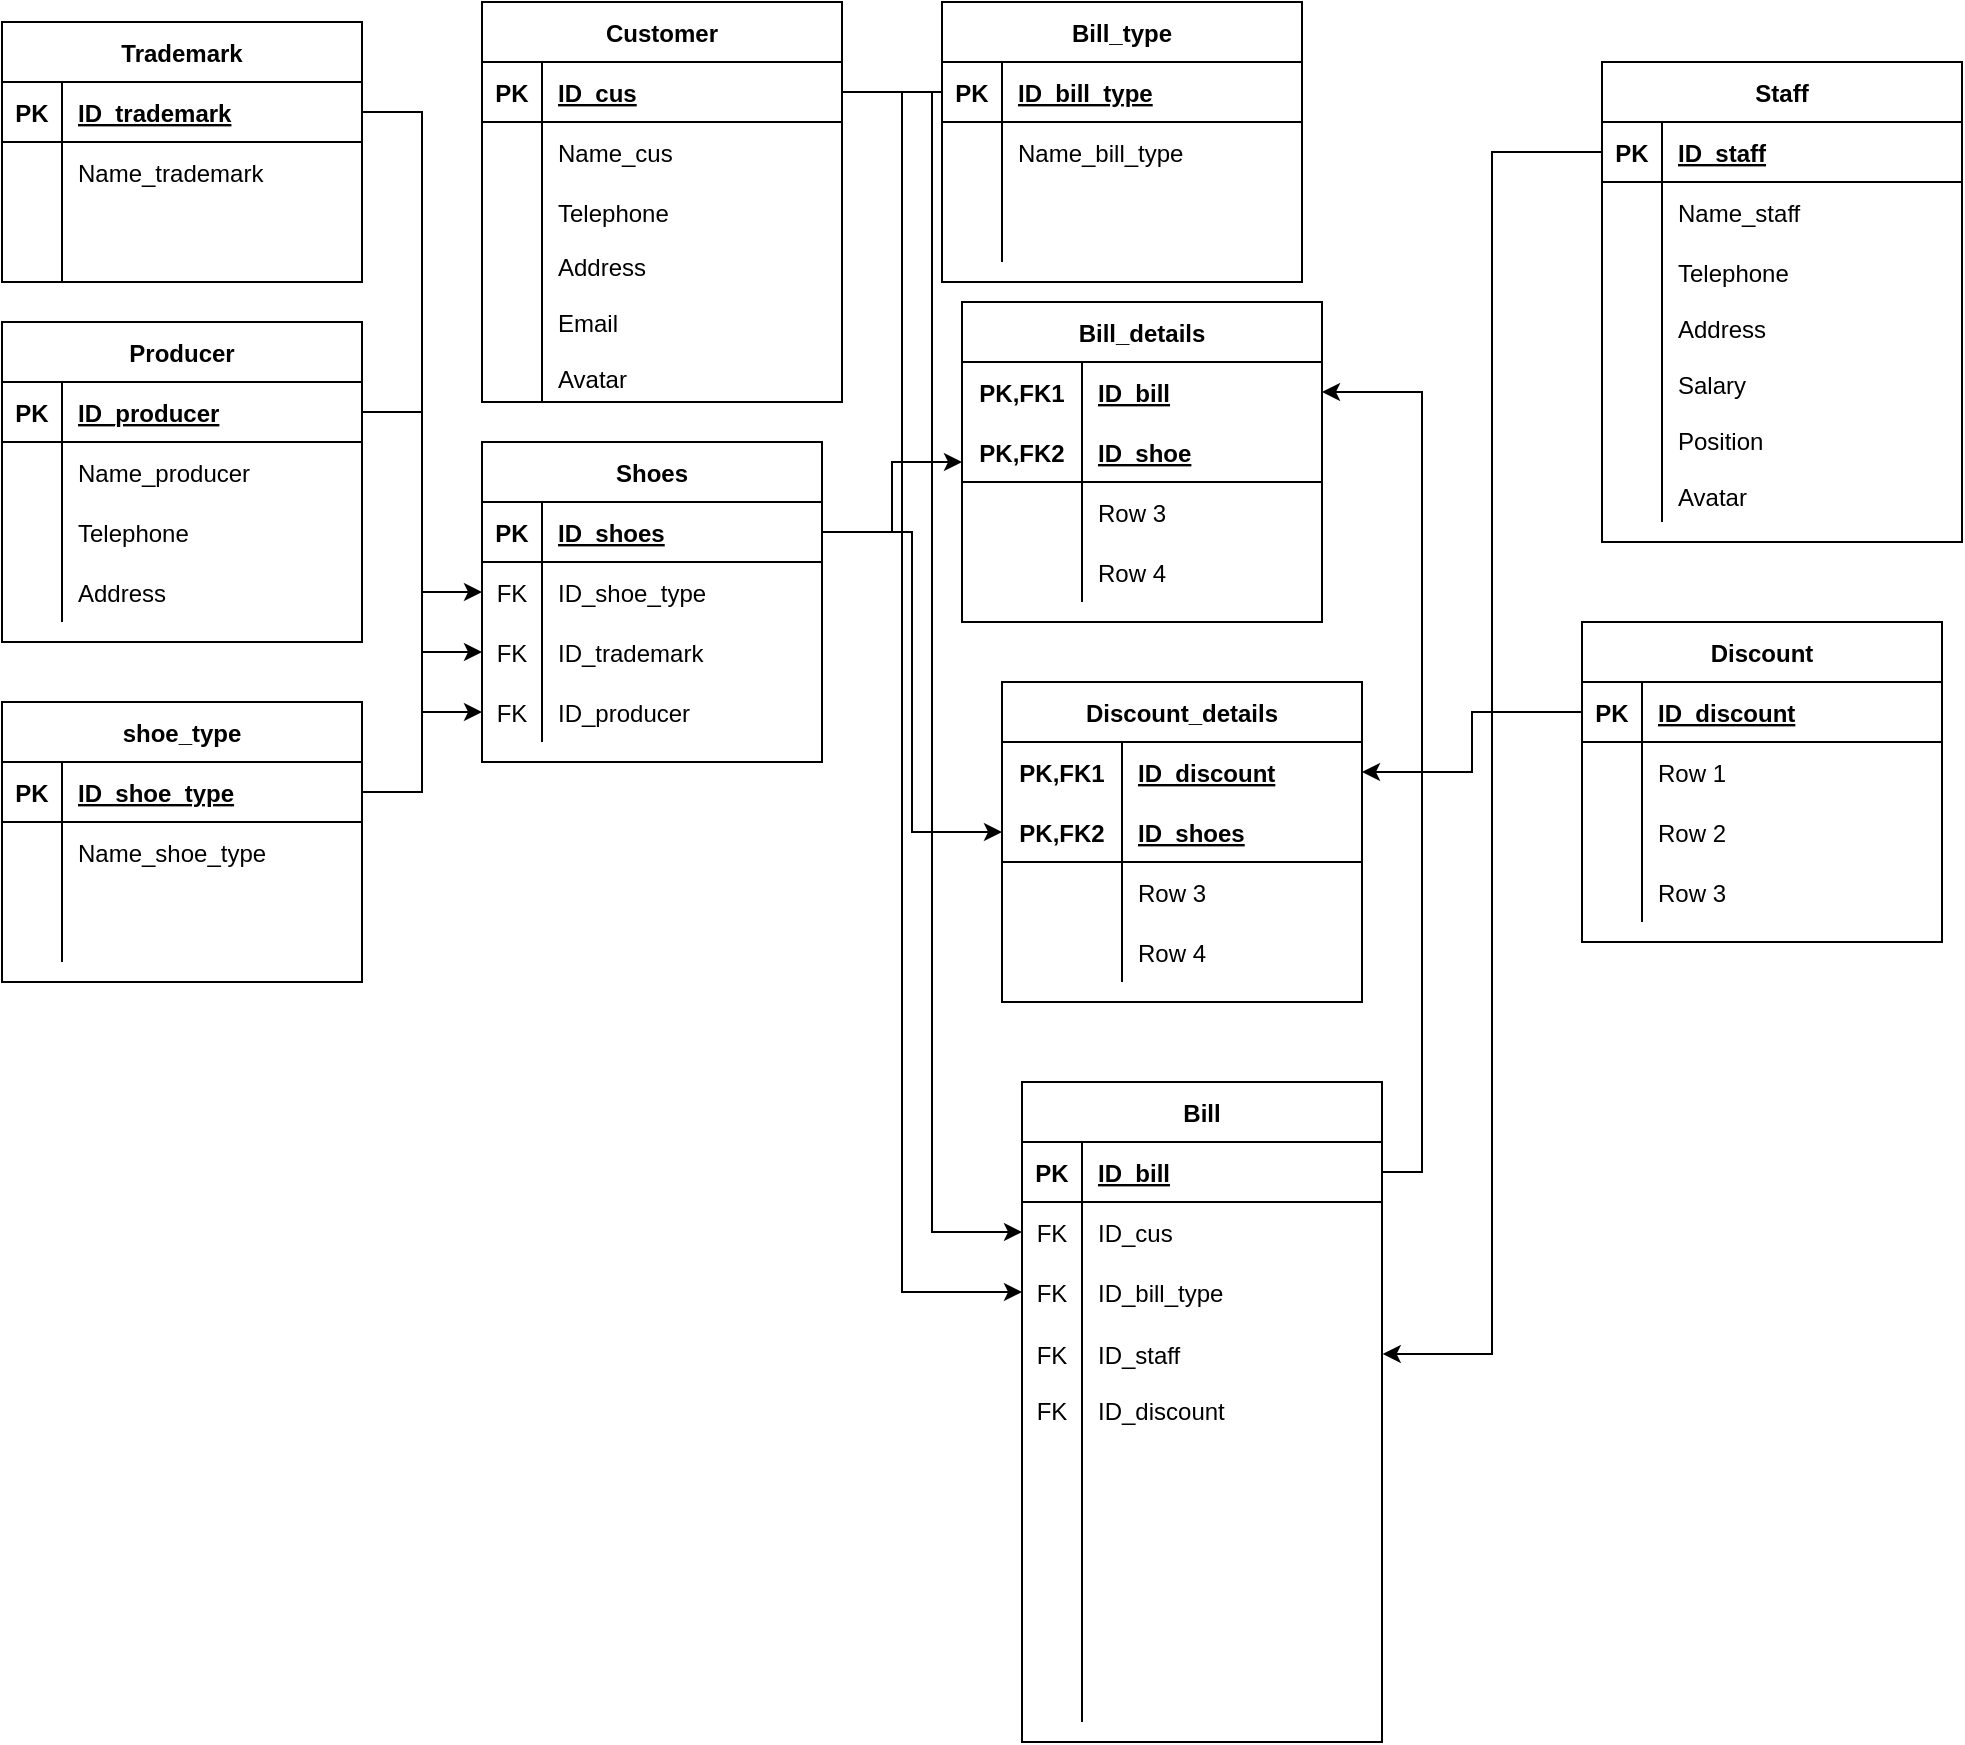 <mxfile version="13.7.8" type="github">
  <diagram id="C5RBs43oDa-KdzZeNtuy" name="Page-1">
    <mxGraphModel dx="1038" dy="580" grid="1" gridSize="10" guides="1" tooltips="1" connect="1" arrows="1" fold="1" page="1" pageScale="1" pageWidth="827" pageHeight="1169" math="0" shadow="0">
      <root>
        <mxCell id="WIyWlLk6GJQsqaUBKTNV-0" />
        <mxCell id="WIyWlLk6GJQsqaUBKTNV-1" parent="WIyWlLk6GJQsqaUBKTNV-0" />
        <mxCell id="IQF_7c97XlT5vlw0cM8C-0" style="edgeStyle=orthogonalEdgeStyle;rounded=0;orthogonalLoop=1;jettySize=auto;html=1;exitX=1;exitY=0.5;exitDx=0;exitDy=0;entryX=0;entryY=0.5;entryDx=0;entryDy=0;" parent="WIyWlLk6GJQsqaUBKTNV-1" source="BKU_x4_mn_FAsDTFzDLP-1" target="BKU_x4_mn_FAsDTFzDLP-23" edge="1">
          <mxGeometry relative="1" as="geometry" />
        </mxCell>
        <mxCell id="IQF_7c97XlT5vlw0cM8C-1" style="edgeStyle=orthogonalEdgeStyle;rounded=0;orthogonalLoop=1;jettySize=auto;html=1;exitX=1;exitY=0.5;exitDx=0;exitDy=0;entryX=0;entryY=0.5;entryDx=0;entryDy=0;" parent="WIyWlLk6GJQsqaUBKTNV-1" source="BKU_x4_mn_FAsDTFzDLP-66" target="BKU_x4_mn_FAsDTFzDLP-20" edge="1">
          <mxGeometry relative="1" as="geometry" />
        </mxCell>
        <mxCell id="BKU_x4_mn_FAsDTFzDLP-91" value="Customer" style="shape=table;startSize=30;container=1;collapsible=1;childLayout=tableLayout;fixedRows=1;rowLines=0;fontStyle=1;align=center;resizeLast=1;" parent="WIyWlLk6GJQsqaUBKTNV-1" vertex="1">
          <mxGeometry x="280" width="180" height="200" as="geometry" />
        </mxCell>
        <mxCell id="BKU_x4_mn_FAsDTFzDLP-92" value="" style="shape=partialRectangle;collapsible=0;dropTarget=0;pointerEvents=0;fillColor=none;top=0;left=0;bottom=1;right=0;points=[[0,0.5],[1,0.5]];portConstraint=eastwest;" parent="BKU_x4_mn_FAsDTFzDLP-91" vertex="1">
          <mxGeometry y="30" width="180" height="30" as="geometry" />
        </mxCell>
        <mxCell id="BKU_x4_mn_FAsDTFzDLP-93" value="PK" style="shape=partialRectangle;connectable=0;fillColor=none;top=0;left=0;bottom=0;right=0;fontStyle=1;overflow=hidden;" parent="BKU_x4_mn_FAsDTFzDLP-92" vertex="1">
          <mxGeometry width="30" height="30" as="geometry" />
        </mxCell>
        <mxCell id="BKU_x4_mn_FAsDTFzDLP-94" value="ID_cus" style="shape=partialRectangle;connectable=0;fillColor=none;top=0;left=0;bottom=0;right=0;align=left;spacingLeft=6;fontStyle=5;overflow=hidden;" parent="BKU_x4_mn_FAsDTFzDLP-92" vertex="1">
          <mxGeometry x="30" width="150" height="30" as="geometry" />
        </mxCell>
        <mxCell id="BKU_x4_mn_FAsDTFzDLP-95" value="" style="shape=partialRectangle;collapsible=0;dropTarget=0;pointerEvents=0;fillColor=none;top=0;left=0;bottom=0;right=0;points=[[0,0.5],[1,0.5]];portConstraint=eastwest;" parent="BKU_x4_mn_FAsDTFzDLP-91" vertex="1">
          <mxGeometry y="60" width="180" height="30" as="geometry" />
        </mxCell>
        <mxCell id="BKU_x4_mn_FAsDTFzDLP-96" value="" style="shape=partialRectangle;connectable=0;fillColor=none;top=0;left=0;bottom=0;right=0;editable=1;overflow=hidden;" parent="BKU_x4_mn_FAsDTFzDLP-95" vertex="1">
          <mxGeometry width="30" height="30" as="geometry" />
        </mxCell>
        <mxCell id="BKU_x4_mn_FAsDTFzDLP-97" value="Name_cus" style="shape=partialRectangle;connectable=0;fillColor=none;top=0;left=0;bottom=0;right=0;align=left;spacingLeft=6;overflow=hidden;" parent="BKU_x4_mn_FAsDTFzDLP-95" vertex="1">
          <mxGeometry x="30" width="150" height="30" as="geometry" />
        </mxCell>
        <mxCell id="BKU_x4_mn_FAsDTFzDLP-98" value="" style="shape=partialRectangle;collapsible=0;dropTarget=0;pointerEvents=0;fillColor=none;top=0;left=0;bottom=0;right=0;points=[[0,0.5],[1,0.5]];portConstraint=eastwest;" parent="BKU_x4_mn_FAsDTFzDLP-91" vertex="1">
          <mxGeometry y="90" width="180" height="30" as="geometry" />
        </mxCell>
        <mxCell id="BKU_x4_mn_FAsDTFzDLP-99" value="" style="shape=partialRectangle;connectable=0;fillColor=none;top=0;left=0;bottom=0;right=0;editable=1;overflow=hidden;" parent="BKU_x4_mn_FAsDTFzDLP-98" vertex="1">
          <mxGeometry width="30" height="30" as="geometry" />
        </mxCell>
        <mxCell id="BKU_x4_mn_FAsDTFzDLP-100" value="Telephone" style="shape=partialRectangle;connectable=0;fillColor=none;top=0;left=0;bottom=0;right=0;align=left;spacingLeft=6;overflow=hidden;" parent="BKU_x4_mn_FAsDTFzDLP-98" vertex="1">
          <mxGeometry x="30" width="150" height="30" as="geometry" />
        </mxCell>
        <mxCell id="BKU_x4_mn_FAsDTFzDLP-101" value="" style="shape=partialRectangle;collapsible=0;dropTarget=0;pointerEvents=0;fillColor=none;top=0;left=0;bottom=0;right=0;points=[[0,0.5],[1,0.5]];portConstraint=eastwest;" parent="BKU_x4_mn_FAsDTFzDLP-91" vertex="1">
          <mxGeometry y="120" width="180" height="80" as="geometry" />
        </mxCell>
        <mxCell id="BKU_x4_mn_FAsDTFzDLP-102" value="" style="shape=partialRectangle;connectable=0;fillColor=none;top=0;left=0;bottom=0;right=0;editable=1;overflow=hidden;" parent="BKU_x4_mn_FAsDTFzDLP-101" vertex="1">
          <mxGeometry width="30" height="80" as="geometry" />
        </mxCell>
        <mxCell id="BKU_x4_mn_FAsDTFzDLP-103" value="Address&#xa;&#xa;Email&#xa;&#xa;Avatar" style="shape=partialRectangle;connectable=0;fillColor=none;top=0;left=0;bottom=0;right=0;align=left;spacingLeft=6;overflow=hidden;" parent="BKU_x4_mn_FAsDTFzDLP-101" vertex="1">
          <mxGeometry x="30" width="150" height="80" as="geometry" />
        </mxCell>
        <mxCell id="BKU_x4_mn_FAsDTFzDLP-65" value="Trademark" style="shape=table;startSize=30;container=1;collapsible=1;childLayout=tableLayout;fixedRows=1;rowLines=0;fontStyle=1;align=center;resizeLast=1;" parent="WIyWlLk6GJQsqaUBKTNV-1" vertex="1">
          <mxGeometry x="40" y="10" width="180" height="130" as="geometry" />
        </mxCell>
        <mxCell id="BKU_x4_mn_FAsDTFzDLP-66" value="" style="shape=partialRectangle;collapsible=0;dropTarget=0;pointerEvents=0;fillColor=none;top=0;left=0;bottom=1;right=0;points=[[0,0.5],[1,0.5]];portConstraint=eastwest;" parent="BKU_x4_mn_FAsDTFzDLP-65" vertex="1">
          <mxGeometry y="30" width="180" height="30" as="geometry" />
        </mxCell>
        <mxCell id="BKU_x4_mn_FAsDTFzDLP-67" value="PK" style="shape=partialRectangle;connectable=0;fillColor=none;top=0;left=0;bottom=0;right=0;fontStyle=1;overflow=hidden;" parent="BKU_x4_mn_FAsDTFzDLP-66" vertex="1">
          <mxGeometry width="30" height="30" as="geometry" />
        </mxCell>
        <mxCell id="BKU_x4_mn_FAsDTFzDLP-68" value="ID_trademark" style="shape=partialRectangle;connectable=0;fillColor=none;top=0;left=0;bottom=0;right=0;align=left;spacingLeft=6;fontStyle=5;overflow=hidden;" parent="BKU_x4_mn_FAsDTFzDLP-66" vertex="1">
          <mxGeometry x="30" width="150" height="30" as="geometry" />
        </mxCell>
        <mxCell id="BKU_x4_mn_FAsDTFzDLP-69" value="" style="shape=partialRectangle;collapsible=0;dropTarget=0;pointerEvents=0;fillColor=none;top=0;left=0;bottom=0;right=0;points=[[0,0.5],[1,0.5]];portConstraint=eastwest;" parent="BKU_x4_mn_FAsDTFzDLP-65" vertex="1">
          <mxGeometry y="60" width="180" height="30" as="geometry" />
        </mxCell>
        <mxCell id="BKU_x4_mn_FAsDTFzDLP-70" value="" style="shape=partialRectangle;connectable=0;fillColor=none;top=0;left=0;bottom=0;right=0;editable=1;overflow=hidden;" parent="BKU_x4_mn_FAsDTFzDLP-69" vertex="1">
          <mxGeometry width="30" height="30" as="geometry" />
        </mxCell>
        <mxCell id="BKU_x4_mn_FAsDTFzDLP-71" value="Name_trademark" style="shape=partialRectangle;connectable=0;fillColor=none;top=0;left=0;bottom=0;right=0;align=left;spacingLeft=6;overflow=hidden;" parent="BKU_x4_mn_FAsDTFzDLP-69" vertex="1">
          <mxGeometry x="30" width="150" height="30" as="geometry" />
        </mxCell>
        <mxCell id="BKU_x4_mn_FAsDTFzDLP-72" value="" style="shape=partialRectangle;collapsible=0;dropTarget=0;pointerEvents=0;fillColor=none;top=0;left=0;bottom=0;right=0;points=[[0,0.5],[1,0.5]];portConstraint=eastwest;" parent="BKU_x4_mn_FAsDTFzDLP-65" vertex="1">
          <mxGeometry y="90" width="180" height="20" as="geometry" />
        </mxCell>
        <mxCell id="BKU_x4_mn_FAsDTFzDLP-73" value="" style="shape=partialRectangle;connectable=0;fillColor=none;top=0;left=0;bottom=0;right=0;editable=1;overflow=hidden;" parent="BKU_x4_mn_FAsDTFzDLP-72" vertex="1">
          <mxGeometry width="30" height="20" as="geometry" />
        </mxCell>
        <mxCell id="BKU_x4_mn_FAsDTFzDLP-74" value="" style="shape=partialRectangle;connectable=0;fillColor=none;top=0;left=0;bottom=0;right=0;align=left;spacingLeft=6;overflow=hidden;" parent="BKU_x4_mn_FAsDTFzDLP-72" vertex="1">
          <mxGeometry x="30" width="150" height="20" as="geometry" />
        </mxCell>
        <mxCell id="BKU_x4_mn_FAsDTFzDLP-75" value="" style="shape=partialRectangle;collapsible=0;dropTarget=0;pointerEvents=0;fillColor=none;top=0;left=0;bottom=0;right=0;points=[[0,0.5],[1,0.5]];portConstraint=eastwest;" parent="BKU_x4_mn_FAsDTFzDLP-65" vertex="1">
          <mxGeometry y="110" width="180" height="20" as="geometry" />
        </mxCell>
        <mxCell id="BKU_x4_mn_FAsDTFzDLP-76" value="" style="shape=partialRectangle;connectable=0;fillColor=none;top=0;left=0;bottom=0;right=0;editable=1;overflow=hidden;" parent="BKU_x4_mn_FAsDTFzDLP-75" vertex="1">
          <mxGeometry width="30" height="20" as="geometry" />
        </mxCell>
        <mxCell id="BKU_x4_mn_FAsDTFzDLP-77" value="" style="shape=partialRectangle;connectable=0;fillColor=none;top=0;left=0;bottom=0;right=0;align=left;spacingLeft=6;overflow=hidden;" parent="BKU_x4_mn_FAsDTFzDLP-75" vertex="1">
          <mxGeometry x="30" width="150" height="20" as="geometry" />
        </mxCell>
        <mxCell id="IQF_7c97XlT5vlw0cM8C-4" style="edgeStyle=orthogonalEdgeStyle;rounded=0;orthogonalLoop=1;jettySize=auto;html=1;exitX=1;exitY=0.5;exitDx=0;exitDy=0;entryX=0;entryY=0.5;entryDx=0;entryDy=0;" parent="WIyWlLk6GJQsqaUBKTNV-1" source="BKU_x4_mn_FAsDTFzDLP-40" target="BKU_x4_mn_FAsDTFzDLP-17" edge="1">
          <mxGeometry relative="1" as="geometry" />
        </mxCell>
        <mxCell id="IQF_7c97XlT5vlw0cM8C-5" style="edgeStyle=orthogonalEdgeStyle;rounded=0;orthogonalLoop=1;jettySize=auto;html=1;exitX=1;exitY=0.5;exitDx=0;exitDy=0;entryX=0;entryY=0.5;entryDx=0;entryDy=0;" parent="WIyWlLk6GJQsqaUBKTNV-1" source="BKU_x4_mn_FAsDTFzDLP-92" target="BKU_x4_mn_FAsDTFzDLP-30" edge="1">
          <mxGeometry relative="1" as="geometry" />
        </mxCell>
        <mxCell id="IQF_7c97XlT5vlw0cM8C-6" style="edgeStyle=orthogonalEdgeStyle;rounded=0;orthogonalLoop=1;jettySize=auto;html=1;exitX=0;exitY=0.5;exitDx=0;exitDy=0;entryX=0;entryY=0.5;entryDx=0;entryDy=0;" parent="WIyWlLk6GJQsqaUBKTNV-1" source="BKU_x4_mn_FAsDTFzDLP-53" target="BKU_x4_mn_FAsDTFzDLP-33" edge="1">
          <mxGeometry relative="1" as="geometry" />
        </mxCell>
        <mxCell id="IQF_7c97XlT5vlw0cM8C-7" style="edgeStyle=orthogonalEdgeStyle;rounded=0;orthogonalLoop=1;jettySize=auto;html=1;exitX=0;exitY=0.5;exitDx=0;exitDy=0;entryX=1.002;entryY=0.08;entryDx=0;entryDy=0;entryPerimeter=0;" parent="WIyWlLk6GJQsqaUBKTNV-1" source="BKU_x4_mn_FAsDTFzDLP-79" target="BKU_x4_mn_FAsDTFzDLP-36" edge="1">
          <mxGeometry relative="1" as="geometry" />
        </mxCell>
        <mxCell id="IQF_7c97XlT5vlw0cM8C-22" style="edgeStyle=orthogonalEdgeStyle;rounded=0;orthogonalLoop=1;jettySize=auto;html=1;exitX=1;exitY=0.5;exitDx=0;exitDy=0;entryX=0;entryY=0.5;entryDx=0;entryDy=0;" parent="WIyWlLk6GJQsqaUBKTNV-1" source="BKU_x4_mn_FAsDTFzDLP-14" target="IQF_7c97XlT5vlw0cM8C-8" edge="1">
          <mxGeometry relative="1" as="geometry" />
        </mxCell>
        <mxCell id="BKU_x4_mn_FAsDTFzDLP-52" value="Bill_type" style="shape=table;startSize=30;container=1;collapsible=1;childLayout=tableLayout;fixedRows=1;rowLines=0;fontStyle=1;align=center;resizeLast=1;" parent="WIyWlLk6GJQsqaUBKTNV-1" vertex="1">
          <mxGeometry x="510" width="180" height="140" as="geometry" />
        </mxCell>
        <mxCell id="BKU_x4_mn_FAsDTFzDLP-53" value="" style="shape=partialRectangle;collapsible=0;dropTarget=0;pointerEvents=0;fillColor=none;top=0;left=0;bottom=1;right=0;points=[[0,0.5],[1,0.5]];portConstraint=eastwest;" parent="BKU_x4_mn_FAsDTFzDLP-52" vertex="1">
          <mxGeometry y="30" width="180" height="30" as="geometry" />
        </mxCell>
        <mxCell id="BKU_x4_mn_FAsDTFzDLP-54" value="PK" style="shape=partialRectangle;connectable=0;fillColor=none;top=0;left=0;bottom=0;right=0;fontStyle=1;overflow=hidden;" parent="BKU_x4_mn_FAsDTFzDLP-53" vertex="1">
          <mxGeometry width="30" height="30" as="geometry" />
        </mxCell>
        <mxCell id="BKU_x4_mn_FAsDTFzDLP-55" value="ID_bill_type" style="shape=partialRectangle;connectable=0;fillColor=none;top=0;left=0;bottom=0;right=0;align=left;spacingLeft=6;fontStyle=5;overflow=hidden;" parent="BKU_x4_mn_FAsDTFzDLP-53" vertex="1">
          <mxGeometry x="30" width="150" height="30" as="geometry" />
        </mxCell>
        <mxCell id="BKU_x4_mn_FAsDTFzDLP-56" value="" style="shape=partialRectangle;collapsible=0;dropTarget=0;pointerEvents=0;fillColor=none;top=0;left=0;bottom=0;right=0;points=[[0,0.5],[1,0.5]];portConstraint=eastwest;" parent="BKU_x4_mn_FAsDTFzDLP-52" vertex="1">
          <mxGeometry y="60" width="180" height="30" as="geometry" />
        </mxCell>
        <mxCell id="BKU_x4_mn_FAsDTFzDLP-57" value="" style="shape=partialRectangle;connectable=0;fillColor=none;top=0;left=0;bottom=0;right=0;editable=1;overflow=hidden;" parent="BKU_x4_mn_FAsDTFzDLP-56" vertex="1">
          <mxGeometry width="30" height="30" as="geometry" />
        </mxCell>
        <mxCell id="BKU_x4_mn_FAsDTFzDLP-58" value="Name_bill_type" style="shape=partialRectangle;connectable=0;fillColor=none;top=0;left=0;bottom=0;right=0;align=left;spacingLeft=6;overflow=hidden;" parent="BKU_x4_mn_FAsDTFzDLP-56" vertex="1">
          <mxGeometry x="30" width="150" height="30" as="geometry" />
        </mxCell>
        <mxCell id="BKU_x4_mn_FAsDTFzDLP-59" value="" style="shape=partialRectangle;collapsible=0;dropTarget=0;pointerEvents=0;fillColor=none;top=0;left=0;bottom=0;right=0;points=[[0,0.5],[1,0.5]];portConstraint=eastwest;" parent="BKU_x4_mn_FAsDTFzDLP-52" vertex="1">
          <mxGeometry y="90" width="180" height="20" as="geometry" />
        </mxCell>
        <mxCell id="BKU_x4_mn_FAsDTFzDLP-60" value="" style="shape=partialRectangle;connectable=0;fillColor=none;top=0;left=0;bottom=0;right=0;editable=1;overflow=hidden;" parent="BKU_x4_mn_FAsDTFzDLP-59" vertex="1">
          <mxGeometry width="30" height="20" as="geometry" />
        </mxCell>
        <mxCell id="BKU_x4_mn_FAsDTFzDLP-61" value="" style="shape=partialRectangle;connectable=0;fillColor=none;top=0;left=0;bottom=0;right=0;align=left;spacingLeft=6;overflow=hidden;" parent="BKU_x4_mn_FAsDTFzDLP-59" vertex="1">
          <mxGeometry x="30" width="150" height="20" as="geometry" />
        </mxCell>
        <mxCell id="BKU_x4_mn_FAsDTFzDLP-62" value="" style="shape=partialRectangle;collapsible=0;dropTarget=0;pointerEvents=0;fillColor=none;top=0;left=0;bottom=0;right=0;points=[[0,0.5],[1,0.5]];portConstraint=eastwest;" parent="BKU_x4_mn_FAsDTFzDLP-52" vertex="1">
          <mxGeometry y="110" width="180" height="20" as="geometry" />
        </mxCell>
        <mxCell id="BKU_x4_mn_FAsDTFzDLP-63" value="" style="shape=partialRectangle;connectable=0;fillColor=none;top=0;left=0;bottom=0;right=0;editable=1;overflow=hidden;" parent="BKU_x4_mn_FAsDTFzDLP-62" vertex="1">
          <mxGeometry width="30" height="20" as="geometry" />
        </mxCell>
        <mxCell id="BKU_x4_mn_FAsDTFzDLP-64" value="" style="shape=partialRectangle;connectable=0;fillColor=none;top=0;left=0;bottom=0;right=0;align=left;spacingLeft=6;overflow=hidden;" parent="BKU_x4_mn_FAsDTFzDLP-62" vertex="1">
          <mxGeometry x="30" width="150" height="20" as="geometry" />
        </mxCell>
        <mxCell id="BKU_x4_mn_FAsDTFzDLP-0" value="Producer" style="shape=table;startSize=30;container=1;collapsible=1;childLayout=tableLayout;fixedRows=1;rowLines=0;fontStyle=1;align=center;resizeLast=1;" parent="WIyWlLk6GJQsqaUBKTNV-1" vertex="1">
          <mxGeometry x="40" y="160" width="180" height="160" as="geometry" />
        </mxCell>
        <mxCell id="BKU_x4_mn_FAsDTFzDLP-1" value="" style="shape=partialRectangle;collapsible=0;dropTarget=0;pointerEvents=0;fillColor=none;top=0;left=0;bottom=1;right=0;points=[[0,0.5],[1,0.5]];portConstraint=eastwest;" parent="BKU_x4_mn_FAsDTFzDLP-0" vertex="1">
          <mxGeometry y="30" width="180" height="30" as="geometry" />
        </mxCell>
        <mxCell id="BKU_x4_mn_FAsDTFzDLP-2" value="PK" style="shape=partialRectangle;connectable=0;fillColor=none;top=0;left=0;bottom=0;right=0;fontStyle=1;overflow=hidden;" parent="BKU_x4_mn_FAsDTFzDLP-1" vertex="1">
          <mxGeometry width="30" height="30" as="geometry" />
        </mxCell>
        <mxCell id="BKU_x4_mn_FAsDTFzDLP-3" value="ID_producer" style="shape=partialRectangle;connectable=0;fillColor=none;top=0;left=0;bottom=0;right=0;align=left;spacingLeft=6;fontStyle=5;overflow=hidden;" parent="BKU_x4_mn_FAsDTFzDLP-1" vertex="1">
          <mxGeometry x="30" width="150" height="30" as="geometry" />
        </mxCell>
        <mxCell id="BKU_x4_mn_FAsDTFzDLP-4" value="" style="shape=partialRectangle;collapsible=0;dropTarget=0;pointerEvents=0;fillColor=none;top=0;left=0;bottom=0;right=0;points=[[0,0.5],[1,0.5]];portConstraint=eastwest;" parent="BKU_x4_mn_FAsDTFzDLP-0" vertex="1">
          <mxGeometry y="60" width="180" height="30" as="geometry" />
        </mxCell>
        <mxCell id="BKU_x4_mn_FAsDTFzDLP-5" value="" style="shape=partialRectangle;connectable=0;fillColor=none;top=0;left=0;bottom=0;right=0;editable=1;overflow=hidden;" parent="BKU_x4_mn_FAsDTFzDLP-4" vertex="1">
          <mxGeometry width="30" height="30" as="geometry" />
        </mxCell>
        <mxCell id="BKU_x4_mn_FAsDTFzDLP-6" value="Name_producer" style="shape=partialRectangle;connectable=0;fillColor=none;top=0;left=0;bottom=0;right=0;align=left;spacingLeft=6;overflow=hidden;" parent="BKU_x4_mn_FAsDTFzDLP-4" vertex="1">
          <mxGeometry x="30" width="150" height="30" as="geometry" />
        </mxCell>
        <mxCell id="BKU_x4_mn_FAsDTFzDLP-7" value="" style="shape=partialRectangle;collapsible=0;dropTarget=0;pointerEvents=0;fillColor=none;top=0;left=0;bottom=0;right=0;points=[[0,0.5],[1,0.5]];portConstraint=eastwest;" parent="BKU_x4_mn_FAsDTFzDLP-0" vertex="1">
          <mxGeometry y="90" width="180" height="30" as="geometry" />
        </mxCell>
        <mxCell id="BKU_x4_mn_FAsDTFzDLP-8" value="" style="shape=partialRectangle;connectable=0;fillColor=none;top=0;left=0;bottom=0;right=0;editable=1;overflow=hidden;" parent="BKU_x4_mn_FAsDTFzDLP-7" vertex="1">
          <mxGeometry width="30" height="30" as="geometry" />
        </mxCell>
        <mxCell id="BKU_x4_mn_FAsDTFzDLP-9" value="Telephone" style="shape=partialRectangle;connectable=0;fillColor=none;top=0;left=0;bottom=0;right=0;align=left;spacingLeft=6;overflow=hidden;" parent="BKU_x4_mn_FAsDTFzDLP-7" vertex="1">
          <mxGeometry x="30" width="150" height="30" as="geometry" />
        </mxCell>
        <mxCell id="BKU_x4_mn_FAsDTFzDLP-10" value="" style="shape=partialRectangle;collapsible=0;dropTarget=0;pointerEvents=0;fillColor=none;top=0;left=0;bottom=0;right=0;points=[[0,0.5],[1,0.5]];portConstraint=eastwest;" parent="BKU_x4_mn_FAsDTFzDLP-0" vertex="1">
          <mxGeometry y="120" width="180" height="30" as="geometry" />
        </mxCell>
        <mxCell id="BKU_x4_mn_FAsDTFzDLP-11" value="" style="shape=partialRectangle;connectable=0;fillColor=none;top=0;left=0;bottom=0;right=0;editable=1;overflow=hidden;" parent="BKU_x4_mn_FAsDTFzDLP-10" vertex="1">
          <mxGeometry width="30" height="30" as="geometry" />
        </mxCell>
        <mxCell id="BKU_x4_mn_FAsDTFzDLP-12" value="Address" style="shape=partialRectangle;connectable=0;fillColor=none;top=0;left=0;bottom=0;right=0;align=left;spacingLeft=6;overflow=hidden;" parent="BKU_x4_mn_FAsDTFzDLP-10" vertex="1">
          <mxGeometry x="30" width="150" height="30" as="geometry" />
        </mxCell>
        <mxCell id="BKU_x4_mn_FAsDTFzDLP-39" value="shoe_type" style="shape=table;startSize=30;container=1;collapsible=1;childLayout=tableLayout;fixedRows=1;rowLines=0;fontStyle=1;align=center;resizeLast=1;" parent="WIyWlLk6GJQsqaUBKTNV-1" vertex="1">
          <mxGeometry x="40" y="350" width="180" height="140" as="geometry" />
        </mxCell>
        <mxCell id="BKU_x4_mn_FAsDTFzDLP-40" value="" style="shape=partialRectangle;collapsible=0;dropTarget=0;pointerEvents=0;fillColor=none;top=0;left=0;bottom=1;right=0;points=[[0,0.5],[1,0.5]];portConstraint=eastwest;" parent="BKU_x4_mn_FAsDTFzDLP-39" vertex="1">
          <mxGeometry y="30" width="180" height="30" as="geometry" />
        </mxCell>
        <mxCell id="BKU_x4_mn_FAsDTFzDLP-41" value="PK" style="shape=partialRectangle;connectable=0;fillColor=none;top=0;left=0;bottom=0;right=0;fontStyle=1;overflow=hidden;" parent="BKU_x4_mn_FAsDTFzDLP-40" vertex="1">
          <mxGeometry width="30" height="30" as="geometry" />
        </mxCell>
        <mxCell id="BKU_x4_mn_FAsDTFzDLP-42" value="ID_shoe_type" style="shape=partialRectangle;connectable=0;fillColor=none;top=0;left=0;bottom=0;right=0;align=left;spacingLeft=6;fontStyle=5;overflow=hidden;" parent="BKU_x4_mn_FAsDTFzDLP-40" vertex="1">
          <mxGeometry x="30" width="150" height="30" as="geometry" />
        </mxCell>
        <mxCell id="BKU_x4_mn_FAsDTFzDLP-43" value="" style="shape=partialRectangle;collapsible=0;dropTarget=0;pointerEvents=0;fillColor=none;top=0;left=0;bottom=0;right=0;points=[[0,0.5],[1,0.5]];portConstraint=eastwest;" parent="BKU_x4_mn_FAsDTFzDLP-39" vertex="1">
          <mxGeometry y="60" width="180" height="30" as="geometry" />
        </mxCell>
        <mxCell id="BKU_x4_mn_FAsDTFzDLP-44" value="" style="shape=partialRectangle;connectable=0;fillColor=none;top=0;left=0;bottom=0;right=0;editable=1;overflow=hidden;" parent="BKU_x4_mn_FAsDTFzDLP-43" vertex="1">
          <mxGeometry width="30" height="30" as="geometry" />
        </mxCell>
        <mxCell id="BKU_x4_mn_FAsDTFzDLP-45" value="Name_shoe_type" style="shape=partialRectangle;connectable=0;fillColor=none;top=0;left=0;bottom=0;right=0;align=left;spacingLeft=6;overflow=hidden;" parent="BKU_x4_mn_FAsDTFzDLP-43" vertex="1">
          <mxGeometry x="30" width="150" height="30" as="geometry" />
        </mxCell>
        <mxCell id="BKU_x4_mn_FAsDTFzDLP-46" value="" style="shape=partialRectangle;collapsible=0;dropTarget=0;pointerEvents=0;fillColor=none;top=0;left=0;bottom=0;right=0;points=[[0,0.5],[1,0.5]];portConstraint=eastwest;" parent="BKU_x4_mn_FAsDTFzDLP-39" vertex="1">
          <mxGeometry y="90" width="180" height="20" as="geometry" />
        </mxCell>
        <mxCell id="BKU_x4_mn_FAsDTFzDLP-47" value="" style="shape=partialRectangle;connectable=0;fillColor=none;top=0;left=0;bottom=0;right=0;editable=1;overflow=hidden;" parent="BKU_x4_mn_FAsDTFzDLP-46" vertex="1">
          <mxGeometry width="30" height="20" as="geometry" />
        </mxCell>
        <mxCell id="BKU_x4_mn_FAsDTFzDLP-48" value="" style="shape=partialRectangle;connectable=0;fillColor=none;top=0;left=0;bottom=0;right=0;align=left;spacingLeft=6;overflow=hidden;" parent="BKU_x4_mn_FAsDTFzDLP-46" vertex="1">
          <mxGeometry x="30" width="150" height="20" as="geometry" />
        </mxCell>
        <mxCell id="BKU_x4_mn_FAsDTFzDLP-49" value="" style="shape=partialRectangle;collapsible=0;dropTarget=0;pointerEvents=0;fillColor=none;top=0;left=0;bottom=0;right=0;points=[[0,0.5],[1,0.5]];portConstraint=eastwest;" parent="BKU_x4_mn_FAsDTFzDLP-39" vertex="1">
          <mxGeometry y="110" width="180" height="20" as="geometry" />
        </mxCell>
        <mxCell id="BKU_x4_mn_FAsDTFzDLP-50" value="" style="shape=partialRectangle;connectable=0;fillColor=none;top=0;left=0;bottom=0;right=0;editable=1;overflow=hidden;" parent="BKU_x4_mn_FAsDTFzDLP-49" vertex="1">
          <mxGeometry width="30" height="20" as="geometry" />
        </mxCell>
        <mxCell id="BKU_x4_mn_FAsDTFzDLP-51" value="" style="shape=partialRectangle;connectable=0;fillColor=none;top=0;left=0;bottom=0;right=0;align=left;spacingLeft=6;overflow=hidden;" parent="BKU_x4_mn_FAsDTFzDLP-49" vertex="1">
          <mxGeometry x="30" width="150" height="20" as="geometry" />
        </mxCell>
        <mxCell id="IQF_7c97XlT5vlw0cM8C-8" value="Bill_details" style="shape=table;startSize=30;container=1;collapsible=1;childLayout=tableLayout;fixedRows=1;rowLines=0;fontStyle=1;align=center;resizeLast=1;" parent="WIyWlLk6GJQsqaUBKTNV-1" vertex="1">
          <mxGeometry x="520" y="150" width="180" height="160" as="geometry" />
        </mxCell>
        <mxCell id="IQF_7c97XlT5vlw0cM8C-9" value="" style="shape=partialRectangle;collapsible=0;dropTarget=0;pointerEvents=0;fillColor=none;top=0;left=0;bottom=0;right=0;points=[[0,0.5],[1,0.5]];portConstraint=eastwest;" parent="IQF_7c97XlT5vlw0cM8C-8" vertex="1">
          <mxGeometry y="30" width="180" height="30" as="geometry" />
        </mxCell>
        <mxCell id="IQF_7c97XlT5vlw0cM8C-10" value="PK,FK1" style="shape=partialRectangle;connectable=0;fillColor=none;top=0;left=0;bottom=0;right=0;fontStyle=1;overflow=hidden;" parent="IQF_7c97XlT5vlw0cM8C-9" vertex="1">
          <mxGeometry width="60" height="30" as="geometry" />
        </mxCell>
        <mxCell id="IQF_7c97XlT5vlw0cM8C-11" value="ID_bill" style="shape=partialRectangle;connectable=0;fillColor=none;top=0;left=0;bottom=0;right=0;align=left;spacingLeft=6;fontStyle=5;overflow=hidden;" parent="IQF_7c97XlT5vlw0cM8C-9" vertex="1">
          <mxGeometry x="60" width="120" height="30" as="geometry" />
        </mxCell>
        <mxCell id="IQF_7c97XlT5vlw0cM8C-12" value="" style="shape=partialRectangle;collapsible=0;dropTarget=0;pointerEvents=0;fillColor=none;top=0;left=0;bottom=1;right=0;points=[[0,0.5],[1,0.5]];portConstraint=eastwest;" parent="IQF_7c97XlT5vlw0cM8C-8" vertex="1">
          <mxGeometry y="60" width="180" height="30" as="geometry" />
        </mxCell>
        <mxCell id="IQF_7c97XlT5vlw0cM8C-13" value="PK,FK2" style="shape=partialRectangle;connectable=0;fillColor=none;top=0;left=0;bottom=0;right=0;fontStyle=1;overflow=hidden;" parent="IQF_7c97XlT5vlw0cM8C-12" vertex="1">
          <mxGeometry width="60" height="30" as="geometry" />
        </mxCell>
        <mxCell id="IQF_7c97XlT5vlw0cM8C-14" value="ID_shoe" style="shape=partialRectangle;connectable=0;fillColor=none;top=0;left=0;bottom=0;right=0;align=left;spacingLeft=6;fontStyle=5;overflow=hidden;" parent="IQF_7c97XlT5vlw0cM8C-12" vertex="1">
          <mxGeometry x="60" width="120" height="30" as="geometry" />
        </mxCell>
        <mxCell id="IQF_7c97XlT5vlw0cM8C-15" value="" style="shape=partialRectangle;collapsible=0;dropTarget=0;pointerEvents=0;fillColor=none;top=0;left=0;bottom=0;right=0;points=[[0,0.5],[1,0.5]];portConstraint=eastwest;" parent="IQF_7c97XlT5vlw0cM8C-8" vertex="1">
          <mxGeometry y="90" width="180" height="30" as="geometry" />
        </mxCell>
        <mxCell id="IQF_7c97XlT5vlw0cM8C-16" value="" style="shape=partialRectangle;connectable=0;fillColor=none;top=0;left=0;bottom=0;right=0;editable=1;overflow=hidden;" parent="IQF_7c97XlT5vlw0cM8C-15" vertex="1">
          <mxGeometry width="60" height="30" as="geometry" />
        </mxCell>
        <mxCell id="IQF_7c97XlT5vlw0cM8C-17" value="Row 3" style="shape=partialRectangle;connectable=0;fillColor=none;top=0;left=0;bottom=0;right=0;align=left;spacingLeft=6;overflow=hidden;" parent="IQF_7c97XlT5vlw0cM8C-15" vertex="1">
          <mxGeometry x="60" width="120" height="30" as="geometry" />
        </mxCell>
        <mxCell id="IQF_7c97XlT5vlw0cM8C-18" value="" style="shape=partialRectangle;collapsible=0;dropTarget=0;pointerEvents=0;fillColor=none;top=0;left=0;bottom=0;right=0;points=[[0,0.5],[1,0.5]];portConstraint=eastwest;" parent="IQF_7c97XlT5vlw0cM8C-8" vertex="1">
          <mxGeometry y="120" width="180" height="30" as="geometry" />
        </mxCell>
        <mxCell id="IQF_7c97XlT5vlw0cM8C-19" value="" style="shape=partialRectangle;connectable=0;fillColor=none;top=0;left=0;bottom=0;right=0;editable=1;overflow=hidden;" parent="IQF_7c97XlT5vlw0cM8C-18" vertex="1">
          <mxGeometry width="60" height="30" as="geometry" />
        </mxCell>
        <mxCell id="IQF_7c97XlT5vlw0cM8C-20" value="Row 4" style="shape=partialRectangle;connectable=0;fillColor=none;top=0;left=0;bottom=0;right=0;align=left;spacingLeft=6;overflow=hidden;" parent="IQF_7c97XlT5vlw0cM8C-18" vertex="1">
          <mxGeometry x="60" width="120" height="30" as="geometry" />
        </mxCell>
        <mxCell id="BKU_x4_mn_FAsDTFzDLP-78" value="Staff" style="shape=table;startSize=30;container=1;collapsible=1;childLayout=tableLayout;fixedRows=1;rowLines=0;fontStyle=1;align=center;resizeLast=1;" parent="WIyWlLk6GJQsqaUBKTNV-1" vertex="1">
          <mxGeometry x="840" y="30" width="180" height="240" as="geometry" />
        </mxCell>
        <mxCell id="BKU_x4_mn_FAsDTFzDLP-79" value="" style="shape=partialRectangle;collapsible=0;dropTarget=0;pointerEvents=0;fillColor=none;top=0;left=0;bottom=1;right=0;points=[[0,0.5],[1,0.5]];portConstraint=eastwest;" parent="BKU_x4_mn_FAsDTFzDLP-78" vertex="1">
          <mxGeometry y="30" width="180" height="30" as="geometry" />
        </mxCell>
        <mxCell id="BKU_x4_mn_FAsDTFzDLP-80" value="PK" style="shape=partialRectangle;connectable=0;fillColor=none;top=0;left=0;bottom=0;right=0;fontStyle=1;overflow=hidden;" parent="BKU_x4_mn_FAsDTFzDLP-79" vertex="1">
          <mxGeometry width="30" height="30" as="geometry" />
        </mxCell>
        <mxCell id="BKU_x4_mn_FAsDTFzDLP-81" value="ID_staff" style="shape=partialRectangle;connectable=0;fillColor=none;top=0;left=0;bottom=0;right=0;align=left;spacingLeft=6;fontStyle=5;overflow=hidden;" parent="BKU_x4_mn_FAsDTFzDLP-79" vertex="1">
          <mxGeometry x="30" width="150" height="30" as="geometry" />
        </mxCell>
        <mxCell id="BKU_x4_mn_FAsDTFzDLP-82" value="" style="shape=partialRectangle;collapsible=0;dropTarget=0;pointerEvents=0;fillColor=none;top=0;left=0;bottom=0;right=0;points=[[0,0.5],[1,0.5]];portConstraint=eastwest;" parent="BKU_x4_mn_FAsDTFzDLP-78" vertex="1">
          <mxGeometry y="60" width="180" height="30" as="geometry" />
        </mxCell>
        <mxCell id="BKU_x4_mn_FAsDTFzDLP-83" value="" style="shape=partialRectangle;connectable=0;fillColor=none;top=0;left=0;bottom=0;right=0;editable=1;overflow=hidden;" parent="BKU_x4_mn_FAsDTFzDLP-82" vertex="1">
          <mxGeometry width="30" height="30" as="geometry" />
        </mxCell>
        <mxCell id="BKU_x4_mn_FAsDTFzDLP-84" value="Name_staff" style="shape=partialRectangle;connectable=0;fillColor=none;top=0;left=0;bottom=0;right=0;align=left;spacingLeft=6;overflow=hidden;" parent="BKU_x4_mn_FAsDTFzDLP-82" vertex="1">
          <mxGeometry x="30" width="150" height="30" as="geometry" />
        </mxCell>
        <mxCell id="BKU_x4_mn_FAsDTFzDLP-85" value="" style="shape=partialRectangle;collapsible=0;dropTarget=0;pointerEvents=0;fillColor=none;top=0;left=0;bottom=0;right=0;points=[[0,0.5],[1,0.5]];portConstraint=eastwest;" parent="BKU_x4_mn_FAsDTFzDLP-78" vertex="1">
          <mxGeometry y="90" width="180" height="30" as="geometry" />
        </mxCell>
        <mxCell id="BKU_x4_mn_FAsDTFzDLP-86" value="" style="shape=partialRectangle;connectable=0;fillColor=none;top=0;left=0;bottom=0;right=0;editable=1;overflow=hidden;" parent="BKU_x4_mn_FAsDTFzDLP-85" vertex="1">
          <mxGeometry width="30" height="30" as="geometry" />
        </mxCell>
        <mxCell id="BKU_x4_mn_FAsDTFzDLP-87" value="Telephone" style="shape=partialRectangle;connectable=0;fillColor=none;top=0;left=0;bottom=0;right=0;align=left;spacingLeft=6;overflow=hidden;" parent="BKU_x4_mn_FAsDTFzDLP-85" vertex="1">
          <mxGeometry x="30" width="150" height="30" as="geometry" />
        </mxCell>
        <mxCell id="BKU_x4_mn_FAsDTFzDLP-88" value="" style="shape=partialRectangle;collapsible=0;dropTarget=0;pointerEvents=0;fillColor=none;top=0;left=0;bottom=0;right=0;points=[[0,0.5],[1,0.5]];portConstraint=eastwest;" parent="BKU_x4_mn_FAsDTFzDLP-78" vertex="1">
          <mxGeometry y="120" width="180" height="110" as="geometry" />
        </mxCell>
        <mxCell id="BKU_x4_mn_FAsDTFzDLP-89" value="" style="shape=partialRectangle;connectable=0;fillColor=none;top=0;left=0;bottom=0;right=0;editable=1;overflow=hidden;" parent="BKU_x4_mn_FAsDTFzDLP-88" vertex="1">
          <mxGeometry width="30" height="110" as="geometry" />
        </mxCell>
        <mxCell id="BKU_x4_mn_FAsDTFzDLP-90" value="Address&#xa;&#xa;Salary&#xa;&#xa;Position&#xa;&#xa;Avatar" style="shape=partialRectangle;connectable=0;fillColor=none;top=0;left=0;bottom=0;right=0;align=left;spacingLeft=6;overflow=hidden;" parent="BKU_x4_mn_FAsDTFzDLP-88" vertex="1">
          <mxGeometry x="30" width="150" height="110" as="geometry" />
        </mxCell>
        <mxCell id="fNg6sNiTaQmWfR62uuvb-0" style="edgeStyle=orthogonalEdgeStyle;rounded=0;orthogonalLoop=1;jettySize=auto;html=1;exitX=1;exitY=0.5;exitDx=0;exitDy=0;entryX=1;entryY=0.5;entryDx=0;entryDy=0;" edge="1" parent="WIyWlLk6GJQsqaUBKTNV-1" source="BKU_x4_mn_FAsDTFzDLP-27" target="IQF_7c97XlT5vlw0cM8C-9">
          <mxGeometry relative="1" as="geometry" />
        </mxCell>
        <mxCell id="IQF_7c97XlT5vlw0cM8C-23" value="Discount" style="shape=table;startSize=30;container=1;collapsible=1;childLayout=tableLayout;fixedRows=1;rowLines=0;fontStyle=1;align=center;resizeLast=1;" parent="WIyWlLk6GJQsqaUBKTNV-1" vertex="1">
          <mxGeometry x="830" y="310" width="180" height="160" as="geometry" />
        </mxCell>
        <mxCell id="IQF_7c97XlT5vlw0cM8C-24" value="" style="shape=partialRectangle;collapsible=0;dropTarget=0;pointerEvents=0;fillColor=none;top=0;left=0;bottom=1;right=0;points=[[0,0.5],[1,0.5]];portConstraint=eastwest;" parent="IQF_7c97XlT5vlw0cM8C-23" vertex="1">
          <mxGeometry y="30" width="180" height="30" as="geometry" />
        </mxCell>
        <mxCell id="IQF_7c97XlT5vlw0cM8C-25" value="PK" style="shape=partialRectangle;connectable=0;fillColor=none;top=0;left=0;bottom=0;right=0;fontStyle=1;overflow=hidden;" parent="IQF_7c97XlT5vlw0cM8C-24" vertex="1">
          <mxGeometry width="30" height="30" as="geometry" />
        </mxCell>
        <mxCell id="IQF_7c97XlT5vlw0cM8C-26" value="ID_discount" style="shape=partialRectangle;connectable=0;fillColor=none;top=0;left=0;bottom=0;right=0;align=left;spacingLeft=6;fontStyle=5;overflow=hidden;" parent="IQF_7c97XlT5vlw0cM8C-24" vertex="1">
          <mxGeometry x="30" width="150" height="30" as="geometry" />
        </mxCell>
        <mxCell id="IQF_7c97XlT5vlw0cM8C-27" value="" style="shape=partialRectangle;collapsible=0;dropTarget=0;pointerEvents=0;fillColor=none;top=0;left=0;bottom=0;right=0;points=[[0,0.5],[1,0.5]];portConstraint=eastwest;" parent="IQF_7c97XlT5vlw0cM8C-23" vertex="1">
          <mxGeometry y="60" width="180" height="30" as="geometry" />
        </mxCell>
        <mxCell id="IQF_7c97XlT5vlw0cM8C-28" value="" style="shape=partialRectangle;connectable=0;fillColor=none;top=0;left=0;bottom=0;right=0;editable=1;overflow=hidden;" parent="IQF_7c97XlT5vlw0cM8C-27" vertex="1">
          <mxGeometry width="30" height="30" as="geometry" />
        </mxCell>
        <mxCell id="IQF_7c97XlT5vlw0cM8C-29" value="Row 1" style="shape=partialRectangle;connectable=0;fillColor=none;top=0;left=0;bottom=0;right=0;align=left;spacingLeft=6;overflow=hidden;" parent="IQF_7c97XlT5vlw0cM8C-27" vertex="1">
          <mxGeometry x="30" width="150" height="30" as="geometry" />
        </mxCell>
        <mxCell id="IQF_7c97XlT5vlw0cM8C-30" value="" style="shape=partialRectangle;collapsible=0;dropTarget=0;pointerEvents=0;fillColor=none;top=0;left=0;bottom=0;right=0;points=[[0,0.5],[1,0.5]];portConstraint=eastwest;" parent="IQF_7c97XlT5vlw0cM8C-23" vertex="1">
          <mxGeometry y="90" width="180" height="30" as="geometry" />
        </mxCell>
        <mxCell id="IQF_7c97XlT5vlw0cM8C-31" value="" style="shape=partialRectangle;connectable=0;fillColor=none;top=0;left=0;bottom=0;right=0;editable=1;overflow=hidden;" parent="IQF_7c97XlT5vlw0cM8C-30" vertex="1">
          <mxGeometry width="30" height="30" as="geometry" />
        </mxCell>
        <mxCell id="IQF_7c97XlT5vlw0cM8C-32" value="Row 2" style="shape=partialRectangle;connectable=0;fillColor=none;top=0;left=0;bottom=0;right=0;align=left;spacingLeft=6;overflow=hidden;" parent="IQF_7c97XlT5vlw0cM8C-30" vertex="1">
          <mxGeometry x="30" width="150" height="30" as="geometry" />
        </mxCell>
        <mxCell id="IQF_7c97XlT5vlw0cM8C-33" value="" style="shape=partialRectangle;collapsible=0;dropTarget=0;pointerEvents=0;fillColor=none;top=0;left=0;bottom=0;right=0;points=[[0,0.5],[1,0.5]];portConstraint=eastwest;" parent="IQF_7c97XlT5vlw0cM8C-23" vertex="1">
          <mxGeometry y="120" width="180" height="30" as="geometry" />
        </mxCell>
        <mxCell id="IQF_7c97XlT5vlw0cM8C-34" value="" style="shape=partialRectangle;connectable=0;fillColor=none;top=0;left=0;bottom=0;right=0;editable=1;overflow=hidden;" parent="IQF_7c97XlT5vlw0cM8C-33" vertex="1">
          <mxGeometry width="30" height="30" as="geometry" />
        </mxCell>
        <mxCell id="IQF_7c97XlT5vlw0cM8C-35" value="Row 3" style="shape=partialRectangle;connectable=0;fillColor=none;top=0;left=0;bottom=0;right=0;align=left;spacingLeft=6;overflow=hidden;" parent="IQF_7c97XlT5vlw0cM8C-33" vertex="1">
          <mxGeometry x="30" width="150" height="30" as="geometry" />
        </mxCell>
        <mxCell id="BKU_x4_mn_FAsDTFzDLP-26" value="Bill" style="shape=table;startSize=30;container=1;collapsible=1;childLayout=tableLayout;fixedRows=1;rowLines=0;fontStyle=1;align=center;resizeLast=1;" parent="WIyWlLk6GJQsqaUBKTNV-1" vertex="1">
          <mxGeometry x="550" y="540" width="180" height="330" as="geometry" />
        </mxCell>
        <mxCell id="BKU_x4_mn_FAsDTFzDLP-27" value="" style="shape=partialRectangle;collapsible=0;dropTarget=0;pointerEvents=0;fillColor=none;top=0;left=0;bottom=1;right=0;points=[[0,0.5],[1,0.5]];portConstraint=eastwest;" parent="BKU_x4_mn_FAsDTFzDLP-26" vertex="1">
          <mxGeometry y="30" width="180" height="30" as="geometry" />
        </mxCell>
        <mxCell id="BKU_x4_mn_FAsDTFzDLP-28" value="PK" style="shape=partialRectangle;connectable=0;fillColor=none;top=0;left=0;bottom=0;right=0;fontStyle=1;overflow=hidden;" parent="BKU_x4_mn_FAsDTFzDLP-27" vertex="1">
          <mxGeometry width="30" height="30" as="geometry" />
        </mxCell>
        <mxCell id="BKU_x4_mn_FAsDTFzDLP-29" value="ID_bill" style="shape=partialRectangle;connectable=0;fillColor=none;top=0;left=0;bottom=0;right=0;align=left;spacingLeft=6;fontStyle=5;overflow=hidden;" parent="BKU_x4_mn_FAsDTFzDLP-27" vertex="1">
          <mxGeometry x="30" width="150" height="30" as="geometry" />
        </mxCell>
        <mxCell id="BKU_x4_mn_FAsDTFzDLP-30" value="" style="shape=partialRectangle;collapsible=0;dropTarget=0;pointerEvents=0;fillColor=none;top=0;left=0;bottom=0;right=0;points=[[0,0.5],[1,0.5]];portConstraint=eastwest;" parent="BKU_x4_mn_FAsDTFzDLP-26" vertex="1">
          <mxGeometry y="60" width="180" height="30" as="geometry" />
        </mxCell>
        <mxCell id="BKU_x4_mn_FAsDTFzDLP-31" value="FK" style="shape=partialRectangle;connectable=0;fillColor=none;top=0;left=0;bottom=0;right=0;editable=1;overflow=hidden;" parent="BKU_x4_mn_FAsDTFzDLP-30" vertex="1">
          <mxGeometry width="30" height="30" as="geometry" />
        </mxCell>
        <mxCell id="BKU_x4_mn_FAsDTFzDLP-32" value="ID_cus" style="shape=partialRectangle;connectable=0;fillColor=none;top=0;left=0;bottom=0;right=0;align=left;spacingLeft=6;overflow=hidden;" parent="BKU_x4_mn_FAsDTFzDLP-30" vertex="1">
          <mxGeometry x="30" width="150" height="30" as="geometry" />
        </mxCell>
        <mxCell id="BKU_x4_mn_FAsDTFzDLP-33" value="" style="shape=partialRectangle;collapsible=0;dropTarget=0;pointerEvents=0;fillColor=none;top=0;left=0;bottom=0;right=0;points=[[0,0.5],[1,0.5]];portConstraint=eastwest;" parent="BKU_x4_mn_FAsDTFzDLP-26" vertex="1">
          <mxGeometry y="90" width="180" height="30" as="geometry" />
        </mxCell>
        <mxCell id="BKU_x4_mn_FAsDTFzDLP-34" value="FK" style="shape=partialRectangle;connectable=0;fillColor=none;top=0;left=0;bottom=0;right=0;editable=1;overflow=hidden;" parent="BKU_x4_mn_FAsDTFzDLP-33" vertex="1">
          <mxGeometry width="30" height="30" as="geometry" />
        </mxCell>
        <mxCell id="BKU_x4_mn_FAsDTFzDLP-35" value="ID_bill_type" style="shape=partialRectangle;connectable=0;fillColor=none;top=0;left=0;bottom=0;right=0;align=left;spacingLeft=6;overflow=hidden;" parent="BKU_x4_mn_FAsDTFzDLP-33" vertex="1">
          <mxGeometry x="30" width="150" height="30" as="geometry" />
        </mxCell>
        <mxCell id="BKU_x4_mn_FAsDTFzDLP-36" value="" style="shape=partialRectangle;collapsible=0;dropTarget=0;pointerEvents=0;fillColor=none;top=0;left=0;bottom=0;right=0;points=[[0,0.5],[1,0.5]];portConstraint=eastwest;" parent="BKU_x4_mn_FAsDTFzDLP-26" vertex="1">
          <mxGeometry y="120" width="180" height="200" as="geometry" />
        </mxCell>
        <mxCell id="BKU_x4_mn_FAsDTFzDLP-37" value="FK&#xa;&#xa;FK&#xa;&#xa;&#xa;&#xa;&#xa;&#xa;&#xa;&#xa;&#xa;&#xa;" style="shape=partialRectangle;connectable=0;fillColor=none;top=0;left=0;bottom=0;right=0;editable=1;overflow=hidden;" parent="BKU_x4_mn_FAsDTFzDLP-36" vertex="1">
          <mxGeometry width="30" height="200" as="geometry" />
        </mxCell>
        <mxCell id="BKU_x4_mn_FAsDTFzDLP-38" value="ID_staff&#xa;&#xa;ID_discount&#xa;&#xa;&#xa;&#xa;&#xa;&#xa;&#xa;&#xa;&#xa;&#xa;" style="shape=partialRectangle;connectable=0;fillColor=none;top=0;left=0;bottom=0;right=0;align=left;spacingLeft=6;overflow=hidden;" parent="BKU_x4_mn_FAsDTFzDLP-36" vertex="1">
          <mxGeometry x="30" width="150" height="200" as="geometry" />
        </mxCell>
        <mxCell id="IQF_7c97XlT5vlw0cM8C-36" value="Discount_details" style="shape=table;startSize=30;container=1;collapsible=1;childLayout=tableLayout;fixedRows=1;rowLines=0;fontStyle=1;align=center;resizeLast=1;" parent="WIyWlLk6GJQsqaUBKTNV-1" vertex="1">
          <mxGeometry x="540" y="340" width="180" height="160" as="geometry" />
        </mxCell>
        <mxCell id="IQF_7c97XlT5vlw0cM8C-37" value="" style="shape=partialRectangle;collapsible=0;dropTarget=0;pointerEvents=0;fillColor=none;top=0;left=0;bottom=0;right=0;points=[[0,0.5],[1,0.5]];portConstraint=eastwest;" parent="IQF_7c97XlT5vlw0cM8C-36" vertex="1">
          <mxGeometry y="30" width="180" height="30" as="geometry" />
        </mxCell>
        <mxCell id="IQF_7c97XlT5vlw0cM8C-38" value="PK,FK1" style="shape=partialRectangle;connectable=0;fillColor=none;top=0;left=0;bottom=0;right=0;fontStyle=1;overflow=hidden;" parent="IQF_7c97XlT5vlw0cM8C-37" vertex="1">
          <mxGeometry width="60" height="30" as="geometry" />
        </mxCell>
        <mxCell id="IQF_7c97XlT5vlw0cM8C-39" value="ID_discount" style="shape=partialRectangle;connectable=0;fillColor=none;top=0;left=0;bottom=0;right=0;align=left;spacingLeft=6;fontStyle=5;overflow=hidden;" parent="IQF_7c97XlT5vlw0cM8C-37" vertex="1">
          <mxGeometry x="60" width="120" height="30" as="geometry" />
        </mxCell>
        <mxCell id="IQF_7c97XlT5vlw0cM8C-40" value="" style="shape=partialRectangle;collapsible=0;dropTarget=0;pointerEvents=0;fillColor=none;top=0;left=0;bottom=1;right=0;points=[[0,0.5],[1,0.5]];portConstraint=eastwest;" parent="IQF_7c97XlT5vlw0cM8C-36" vertex="1">
          <mxGeometry y="60" width="180" height="30" as="geometry" />
        </mxCell>
        <mxCell id="IQF_7c97XlT5vlw0cM8C-41" value="PK,FK2" style="shape=partialRectangle;connectable=0;fillColor=none;top=0;left=0;bottom=0;right=0;fontStyle=1;overflow=hidden;" parent="IQF_7c97XlT5vlw0cM8C-40" vertex="1">
          <mxGeometry width="60" height="30" as="geometry" />
        </mxCell>
        <mxCell id="IQF_7c97XlT5vlw0cM8C-42" value="ID_shoes" style="shape=partialRectangle;connectable=0;fillColor=none;top=0;left=0;bottom=0;right=0;align=left;spacingLeft=6;fontStyle=5;overflow=hidden;" parent="IQF_7c97XlT5vlw0cM8C-40" vertex="1">
          <mxGeometry x="60" width="120" height="30" as="geometry" />
        </mxCell>
        <mxCell id="IQF_7c97XlT5vlw0cM8C-43" value="" style="shape=partialRectangle;collapsible=0;dropTarget=0;pointerEvents=0;fillColor=none;top=0;left=0;bottom=0;right=0;points=[[0,0.5],[1,0.5]];portConstraint=eastwest;" parent="IQF_7c97XlT5vlw0cM8C-36" vertex="1">
          <mxGeometry y="90" width="180" height="30" as="geometry" />
        </mxCell>
        <mxCell id="IQF_7c97XlT5vlw0cM8C-44" value="" style="shape=partialRectangle;connectable=0;fillColor=none;top=0;left=0;bottom=0;right=0;editable=1;overflow=hidden;" parent="IQF_7c97XlT5vlw0cM8C-43" vertex="1">
          <mxGeometry width="60" height="30" as="geometry" />
        </mxCell>
        <mxCell id="IQF_7c97XlT5vlw0cM8C-45" value="Row 3" style="shape=partialRectangle;connectable=0;fillColor=none;top=0;left=0;bottom=0;right=0;align=left;spacingLeft=6;overflow=hidden;" parent="IQF_7c97XlT5vlw0cM8C-43" vertex="1">
          <mxGeometry x="60" width="120" height="30" as="geometry" />
        </mxCell>
        <mxCell id="IQF_7c97XlT5vlw0cM8C-46" value="" style="shape=partialRectangle;collapsible=0;dropTarget=0;pointerEvents=0;fillColor=none;top=0;left=0;bottom=0;right=0;points=[[0,0.5],[1,0.5]];portConstraint=eastwest;" parent="IQF_7c97XlT5vlw0cM8C-36" vertex="1">
          <mxGeometry y="120" width="180" height="30" as="geometry" />
        </mxCell>
        <mxCell id="IQF_7c97XlT5vlw0cM8C-47" value="" style="shape=partialRectangle;connectable=0;fillColor=none;top=0;left=0;bottom=0;right=0;editable=1;overflow=hidden;" parent="IQF_7c97XlT5vlw0cM8C-46" vertex="1">
          <mxGeometry width="60" height="30" as="geometry" />
        </mxCell>
        <mxCell id="IQF_7c97XlT5vlw0cM8C-48" value="Row 4" style="shape=partialRectangle;connectable=0;fillColor=none;top=0;left=0;bottom=0;right=0;align=left;spacingLeft=6;overflow=hidden;" parent="IQF_7c97XlT5vlw0cM8C-46" vertex="1">
          <mxGeometry x="60" width="120" height="30" as="geometry" />
        </mxCell>
        <mxCell id="fNg6sNiTaQmWfR62uuvb-1" style="edgeStyle=orthogonalEdgeStyle;rounded=0;orthogonalLoop=1;jettySize=auto;html=1;exitX=0;exitY=0.5;exitDx=0;exitDy=0;entryX=1;entryY=0.5;entryDx=0;entryDy=0;" edge="1" parent="WIyWlLk6GJQsqaUBKTNV-1" source="IQF_7c97XlT5vlw0cM8C-24" target="IQF_7c97XlT5vlw0cM8C-37">
          <mxGeometry relative="1" as="geometry" />
        </mxCell>
        <mxCell id="fNg6sNiTaQmWfR62uuvb-2" style="edgeStyle=orthogonalEdgeStyle;rounded=0;orthogonalLoop=1;jettySize=auto;html=1;exitX=1;exitY=0.5;exitDx=0;exitDy=0;entryX=0;entryY=0.5;entryDx=0;entryDy=0;" edge="1" parent="WIyWlLk6GJQsqaUBKTNV-1" source="BKU_x4_mn_FAsDTFzDLP-14" target="IQF_7c97XlT5vlw0cM8C-40">
          <mxGeometry relative="1" as="geometry" />
        </mxCell>
        <mxCell id="BKU_x4_mn_FAsDTFzDLP-13" value="Shoes" style="shape=table;startSize=30;container=1;collapsible=1;childLayout=tableLayout;fixedRows=1;rowLines=0;fontStyle=1;align=center;resizeLast=1;" parent="WIyWlLk6GJQsqaUBKTNV-1" vertex="1">
          <mxGeometry x="280" y="220" width="170" height="160" as="geometry" />
        </mxCell>
        <mxCell id="BKU_x4_mn_FAsDTFzDLP-14" value="" style="shape=partialRectangle;collapsible=0;dropTarget=0;pointerEvents=0;fillColor=none;top=0;left=0;bottom=1;right=0;points=[[0,0.5],[1,0.5]];portConstraint=eastwest;" parent="BKU_x4_mn_FAsDTFzDLP-13" vertex="1">
          <mxGeometry y="30" width="170" height="30" as="geometry" />
        </mxCell>
        <mxCell id="BKU_x4_mn_FAsDTFzDLP-15" value="PK" style="shape=partialRectangle;connectable=0;fillColor=none;top=0;left=0;bottom=0;right=0;fontStyle=1;overflow=hidden;" parent="BKU_x4_mn_FAsDTFzDLP-14" vertex="1">
          <mxGeometry width="30" height="30" as="geometry" />
        </mxCell>
        <mxCell id="BKU_x4_mn_FAsDTFzDLP-16" value="ID_shoes" style="shape=partialRectangle;connectable=0;fillColor=none;top=0;left=0;bottom=0;right=0;align=left;spacingLeft=6;fontStyle=5;overflow=hidden;" parent="BKU_x4_mn_FAsDTFzDLP-14" vertex="1">
          <mxGeometry x="30" width="140" height="30" as="geometry" />
        </mxCell>
        <mxCell id="BKU_x4_mn_FAsDTFzDLP-17" value="" style="shape=partialRectangle;collapsible=0;dropTarget=0;pointerEvents=0;fillColor=none;top=0;left=0;bottom=0;right=0;points=[[0,0.5],[1,0.5]];portConstraint=eastwest;" parent="BKU_x4_mn_FAsDTFzDLP-13" vertex="1">
          <mxGeometry y="60" width="170" height="30" as="geometry" />
        </mxCell>
        <mxCell id="BKU_x4_mn_FAsDTFzDLP-18" value="FK" style="shape=partialRectangle;connectable=0;fillColor=none;top=0;left=0;bottom=0;right=0;editable=1;overflow=hidden;" parent="BKU_x4_mn_FAsDTFzDLP-17" vertex="1">
          <mxGeometry width="30" height="30" as="geometry" />
        </mxCell>
        <mxCell id="BKU_x4_mn_FAsDTFzDLP-19" value="ID_shoe_type" style="shape=partialRectangle;connectable=0;fillColor=none;top=0;left=0;bottom=0;right=0;align=left;spacingLeft=6;overflow=hidden;" parent="BKU_x4_mn_FAsDTFzDLP-17" vertex="1">
          <mxGeometry x="30" width="140" height="30" as="geometry" />
        </mxCell>
        <mxCell id="BKU_x4_mn_FAsDTFzDLP-20" value="" style="shape=partialRectangle;collapsible=0;dropTarget=0;pointerEvents=0;fillColor=none;top=0;left=0;bottom=0;right=0;points=[[0,0.5],[1,0.5]];portConstraint=eastwest;" parent="BKU_x4_mn_FAsDTFzDLP-13" vertex="1">
          <mxGeometry y="90" width="170" height="30" as="geometry" />
        </mxCell>
        <mxCell id="BKU_x4_mn_FAsDTFzDLP-21" value="FK" style="shape=partialRectangle;connectable=0;fillColor=none;top=0;left=0;bottom=0;right=0;editable=1;overflow=hidden;" parent="BKU_x4_mn_FAsDTFzDLP-20" vertex="1">
          <mxGeometry width="30" height="30" as="geometry" />
        </mxCell>
        <mxCell id="BKU_x4_mn_FAsDTFzDLP-22" value="ID_trademark" style="shape=partialRectangle;connectable=0;fillColor=none;top=0;left=0;bottom=0;right=0;align=left;spacingLeft=6;overflow=hidden;" parent="BKU_x4_mn_FAsDTFzDLP-20" vertex="1">
          <mxGeometry x="30" width="140" height="30" as="geometry" />
        </mxCell>
        <mxCell id="BKU_x4_mn_FAsDTFzDLP-23" value="" style="shape=partialRectangle;collapsible=0;dropTarget=0;pointerEvents=0;fillColor=none;top=0;left=0;bottom=0;right=0;points=[[0,0.5],[1,0.5]];portConstraint=eastwest;" parent="BKU_x4_mn_FAsDTFzDLP-13" vertex="1">
          <mxGeometry y="120" width="170" height="30" as="geometry" />
        </mxCell>
        <mxCell id="BKU_x4_mn_FAsDTFzDLP-24" value="FK" style="shape=partialRectangle;connectable=0;fillColor=none;top=0;left=0;bottom=0;right=0;editable=1;overflow=hidden;" parent="BKU_x4_mn_FAsDTFzDLP-23" vertex="1">
          <mxGeometry width="30" height="30" as="geometry" />
        </mxCell>
        <mxCell id="BKU_x4_mn_FAsDTFzDLP-25" value="ID_producer" style="shape=partialRectangle;connectable=0;fillColor=none;top=0;left=0;bottom=0;right=0;align=left;spacingLeft=6;overflow=hidden;" parent="BKU_x4_mn_FAsDTFzDLP-23" vertex="1">
          <mxGeometry x="30" width="140" height="30" as="geometry" />
        </mxCell>
      </root>
    </mxGraphModel>
  </diagram>
</mxfile>

